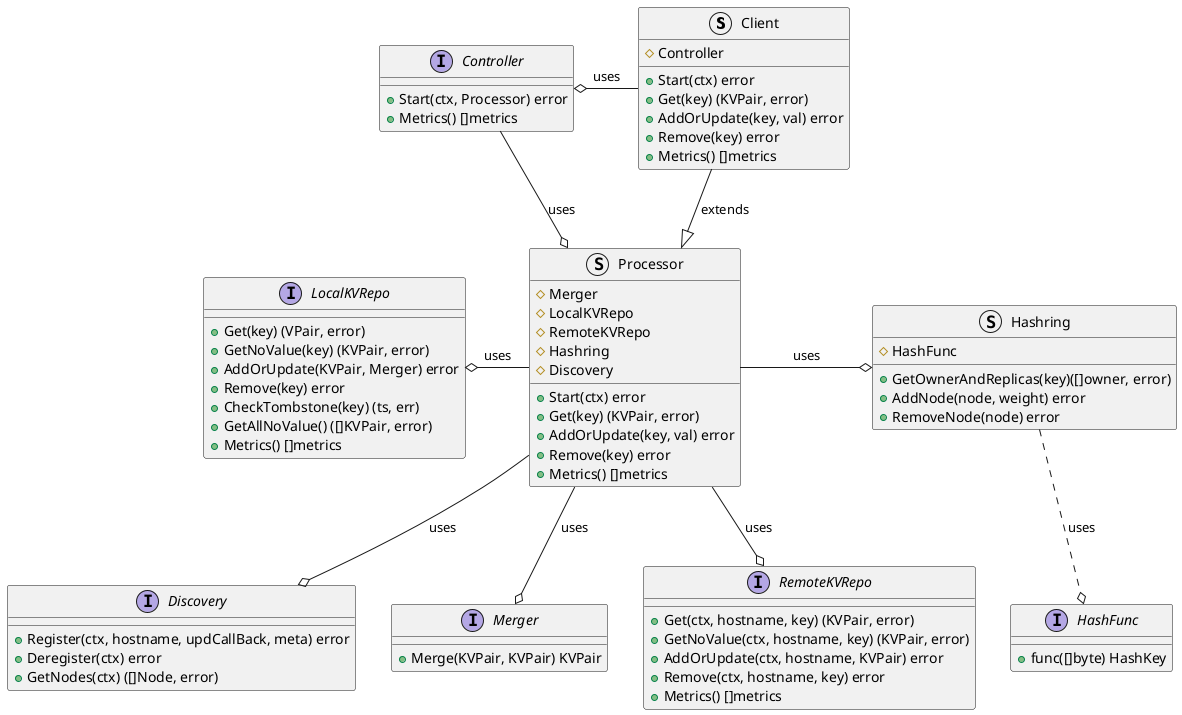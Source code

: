 @startuml classes
struct Client{
    # Controller
    + Start(ctx) error
    + Get(key) (KVPair, error)
    + AddOrUpdate(key, val) error
    + Remove(key) error
    + Metrics() []metrics
}

struct Processor{
    # Merger
    # LocalKVRepo
    # RemoteKVRepo
    # Hashring
    # Discovery

    + Start(ctx) error
    + Get(key) (KVPair, error)
    + AddOrUpdate(key, val) error
    + Remove(key) error
    + Metrics() []metrics
}

interface Discovery{
    + Register(ctx, hostname, updCallBack, meta) error
    + Deregister(ctx) error
    + GetNodes(ctx) ([]Node, error)
}

struct Hashring{
    # HashFunc
    + GetOwnerAndReplicas(key)([]owner, error)
    + AddNode(node, weight) error
    + RemoveNode(node) error
}

Interface HashFunc{
    + func([]byte) HashKey
}


Hashring ..o HashFunc: uses

interface Merger{
    + Merge(KVPair, KVPair) KVPair
}

interface Controller{
    + Start(ctx, Processor) error
    + Metrics() []metrics
}


interface LocalKVRepo{
    + Get(key) (VPair, error)
    + GetNoValue(key) (KVPair, error)
    + AddOrUpdate(KVPair, Merger) error
    + Remove(key) error
    + CheckTombstone(key) (ts, err)
    + GetAllNoValue() ([]KVPair, error)
    + Metrics() []metrics
}

interface RemoteKVRepo{
    + Get(ctx, hostname, key) (KVPair, error)
    + GetNoValue(ctx, hostname, key) (KVPair, error)
    + AddOrUpdate(ctx, hostname, KVPair) error
    + Remove(ctx, hostname, key) error
    + Metrics() []metrics
}


Client --|> Processor: extends
Client -left-o Controller: uses
Controller --o Processor: uses
Processor --o Merger: uses
Processor -left-o LocalKVRepo: uses
Processor --o RemoteKVRepo: uses
Processor -right-o Hashring: uses
Processor --o Discovery: uses
@enduml